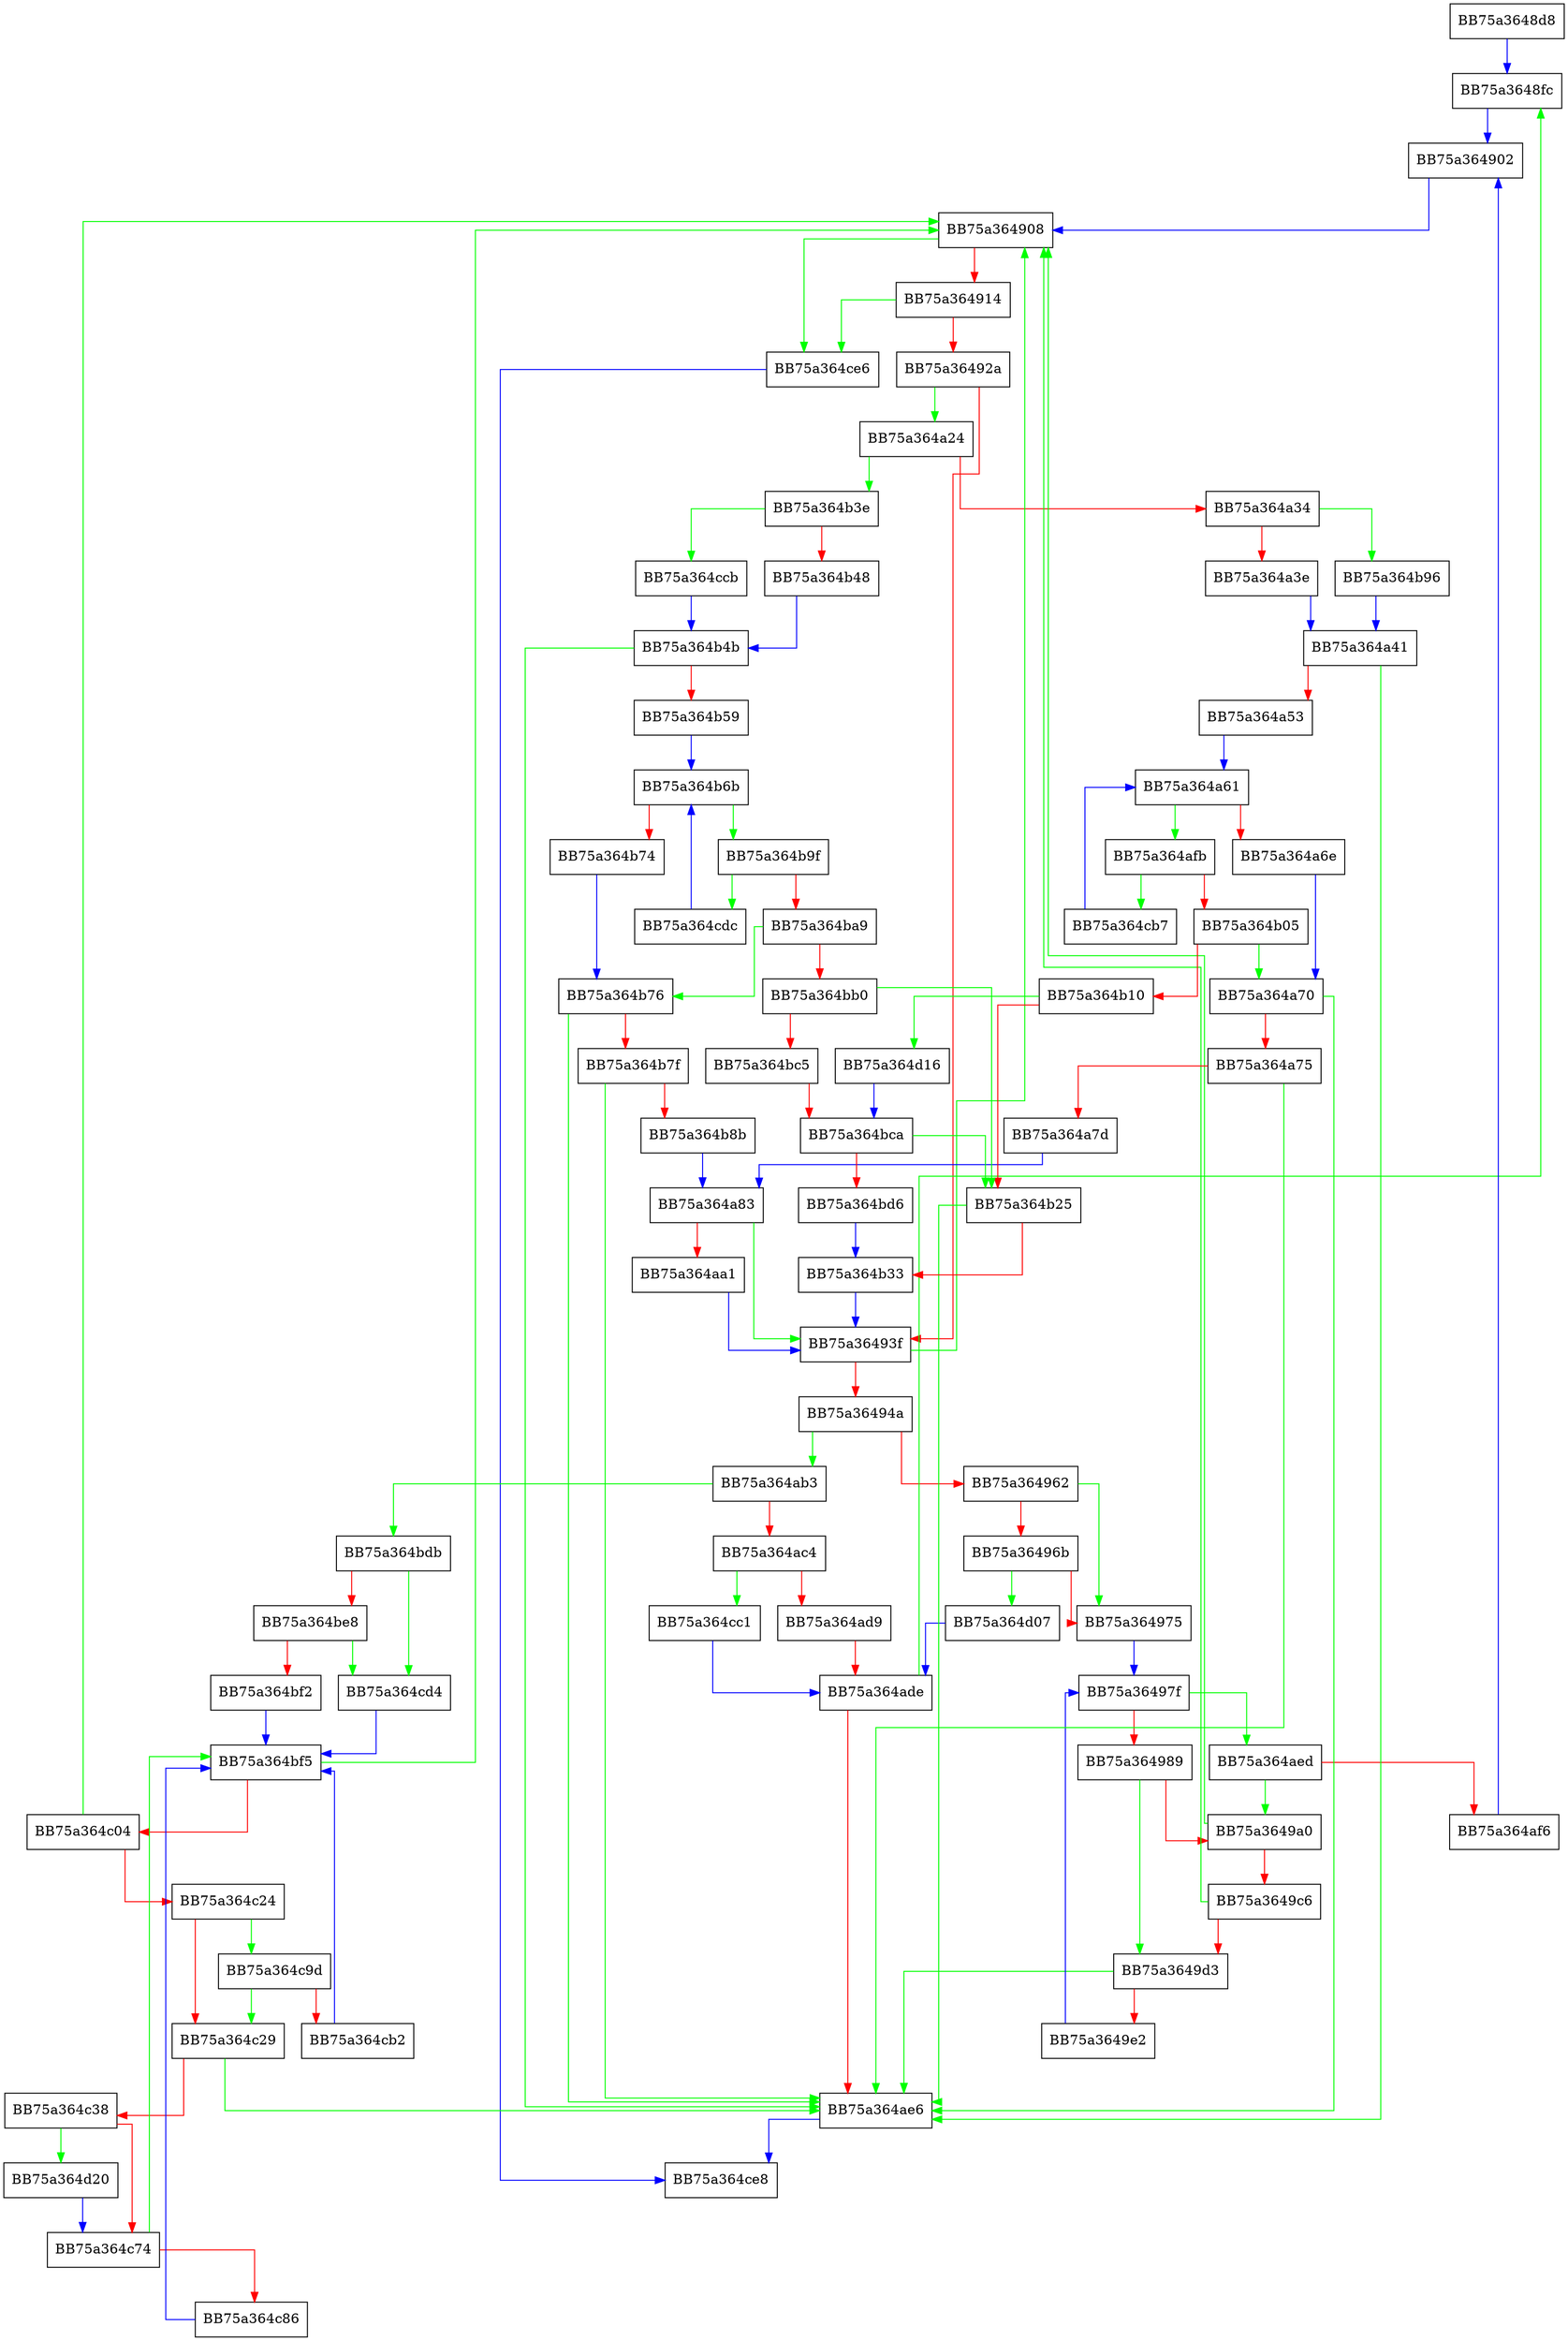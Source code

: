 digraph flood_S {
  node [shape="box"];
  graph [splines=ortho];
  BB75a3648d8 -> BB75a3648fc [color="blue"];
  BB75a3648fc -> BB75a364902 [color="blue"];
  BB75a364902 -> BB75a364908 [color="blue"];
  BB75a364908 -> BB75a364ce6 [color="green"];
  BB75a364908 -> BB75a364914 [color="red"];
  BB75a364914 -> BB75a364ce6 [color="green"];
  BB75a364914 -> BB75a36492a [color="red"];
  BB75a36492a -> BB75a364a24 [color="green"];
  BB75a36492a -> BB75a36493f [color="red"];
  BB75a36493f -> BB75a364908 [color="green"];
  BB75a36493f -> BB75a36494a [color="red"];
  BB75a36494a -> BB75a364ab3 [color="green"];
  BB75a36494a -> BB75a364962 [color="red"];
  BB75a364962 -> BB75a364975 [color="green"];
  BB75a364962 -> BB75a36496b [color="red"];
  BB75a36496b -> BB75a364d07 [color="green"];
  BB75a36496b -> BB75a364975 [color="red"];
  BB75a364975 -> BB75a36497f [color="blue"];
  BB75a36497f -> BB75a364aed [color="green"];
  BB75a36497f -> BB75a364989 [color="red"];
  BB75a364989 -> BB75a3649d3 [color="green"];
  BB75a364989 -> BB75a3649a0 [color="red"];
  BB75a3649a0 -> BB75a364908 [color="green"];
  BB75a3649a0 -> BB75a3649c6 [color="red"];
  BB75a3649c6 -> BB75a364908 [color="green"];
  BB75a3649c6 -> BB75a3649d3 [color="red"];
  BB75a3649d3 -> BB75a364ae6 [color="green"];
  BB75a3649d3 -> BB75a3649e2 [color="red"];
  BB75a3649e2 -> BB75a36497f [color="blue"];
  BB75a364a24 -> BB75a364b3e [color="green"];
  BB75a364a24 -> BB75a364a34 [color="red"];
  BB75a364a34 -> BB75a364b96 [color="green"];
  BB75a364a34 -> BB75a364a3e [color="red"];
  BB75a364a3e -> BB75a364a41 [color="blue"];
  BB75a364a41 -> BB75a364ae6 [color="green"];
  BB75a364a41 -> BB75a364a53 [color="red"];
  BB75a364a53 -> BB75a364a61 [color="blue"];
  BB75a364a61 -> BB75a364afb [color="green"];
  BB75a364a61 -> BB75a364a6e [color="red"];
  BB75a364a6e -> BB75a364a70 [color="blue"];
  BB75a364a70 -> BB75a364ae6 [color="green"];
  BB75a364a70 -> BB75a364a75 [color="red"];
  BB75a364a75 -> BB75a364ae6 [color="green"];
  BB75a364a75 -> BB75a364a7d [color="red"];
  BB75a364a7d -> BB75a364a83 [color="blue"];
  BB75a364a83 -> BB75a36493f [color="green"];
  BB75a364a83 -> BB75a364aa1 [color="red"];
  BB75a364aa1 -> BB75a36493f [color="blue"];
  BB75a364ab3 -> BB75a364bdb [color="green"];
  BB75a364ab3 -> BB75a364ac4 [color="red"];
  BB75a364ac4 -> BB75a364cc1 [color="green"];
  BB75a364ac4 -> BB75a364ad9 [color="red"];
  BB75a364ad9 -> BB75a364ade [color="red"];
  BB75a364ade -> BB75a3648fc [color="green"];
  BB75a364ade -> BB75a364ae6 [color="red"];
  BB75a364ae6 -> BB75a364ce8 [color="blue"];
  BB75a364aed -> BB75a3649a0 [color="green"];
  BB75a364aed -> BB75a364af6 [color="red"];
  BB75a364af6 -> BB75a364902 [color="blue"];
  BB75a364afb -> BB75a364cb7 [color="green"];
  BB75a364afb -> BB75a364b05 [color="red"];
  BB75a364b05 -> BB75a364a70 [color="green"];
  BB75a364b05 -> BB75a364b10 [color="red"];
  BB75a364b10 -> BB75a364d16 [color="green"];
  BB75a364b10 -> BB75a364b25 [color="red"];
  BB75a364b25 -> BB75a364ae6 [color="green"];
  BB75a364b25 -> BB75a364b33 [color="red"];
  BB75a364b33 -> BB75a36493f [color="blue"];
  BB75a364b3e -> BB75a364ccb [color="green"];
  BB75a364b3e -> BB75a364b48 [color="red"];
  BB75a364b48 -> BB75a364b4b [color="blue"];
  BB75a364b4b -> BB75a364ae6 [color="green"];
  BB75a364b4b -> BB75a364b59 [color="red"];
  BB75a364b59 -> BB75a364b6b [color="blue"];
  BB75a364b6b -> BB75a364b9f [color="green"];
  BB75a364b6b -> BB75a364b74 [color="red"];
  BB75a364b74 -> BB75a364b76 [color="blue"];
  BB75a364b76 -> BB75a364ae6 [color="green"];
  BB75a364b76 -> BB75a364b7f [color="red"];
  BB75a364b7f -> BB75a364ae6 [color="green"];
  BB75a364b7f -> BB75a364b8b [color="red"];
  BB75a364b8b -> BB75a364a83 [color="blue"];
  BB75a364b96 -> BB75a364a41 [color="blue"];
  BB75a364b9f -> BB75a364cdc [color="green"];
  BB75a364b9f -> BB75a364ba9 [color="red"];
  BB75a364ba9 -> BB75a364b76 [color="green"];
  BB75a364ba9 -> BB75a364bb0 [color="red"];
  BB75a364bb0 -> BB75a364b25 [color="green"];
  BB75a364bb0 -> BB75a364bc5 [color="red"];
  BB75a364bc5 -> BB75a364bca [color="red"];
  BB75a364bca -> BB75a364b25 [color="green"];
  BB75a364bca -> BB75a364bd6 [color="red"];
  BB75a364bd6 -> BB75a364b33 [color="blue"];
  BB75a364bdb -> BB75a364cd4 [color="green"];
  BB75a364bdb -> BB75a364be8 [color="red"];
  BB75a364be8 -> BB75a364cd4 [color="green"];
  BB75a364be8 -> BB75a364bf2 [color="red"];
  BB75a364bf2 -> BB75a364bf5 [color="blue"];
  BB75a364bf5 -> BB75a364908 [color="green"];
  BB75a364bf5 -> BB75a364c04 [color="red"];
  BB75a364c04 -> BB75a364908 [color="green"];
  BB75a364c04 -> BB75a364c24 [color="red"];
  BB75a364c24 -> BB75a364c9d [color="green"];
  BB75a364c24 -> BB75a364c29 [color="red"];
  BB75a364c29 -> BB75a364ae6 [color="green"];
  BB75a364c29 -> BB75a364c38 [color="red"];
  BB75a364c38 -> BB75a364d20 [color="green"];
  BB75a364c38 -> BB75a364c74 [color="red"];
  BB75a364c74 -> BB75a364bf5 [color="green"];
  BB75a364c74 -> BB75a364c86 [color="red"];
  BB75a364c86 -> BB75a364bf5 [color="blue"];
  BB75a364c9d -> BB75a364c29 [color="green"];
  BB75a364c9d -> BB75a364cb2 [color="red"];
  BB75a364cb2 -> BB75a364bf5 [color="blue"];
  BB75a364cb7 -> BB75a364a61 [color="blue"];
  BB75a364cc1 -> BB75a364ade [color="blue"];
  BB75a364ccb -> BB75a364b4b [color="blue"];
  BB75a364cd4 -> BB75a364bf5 [color="blue"];
  BB75a364cdc -> BB75a364b6b [color="blue"];
  BB75a364ce6 -> BB75a364ce8 [color="blue"];
  BB75a364d07 -> BB75a364ade [color="blue"];
  BB75a364d16 -> BB75a364bca [color="blue"];
  BB75a364d20 -> BB75a364c74 [color="blue"];
}
